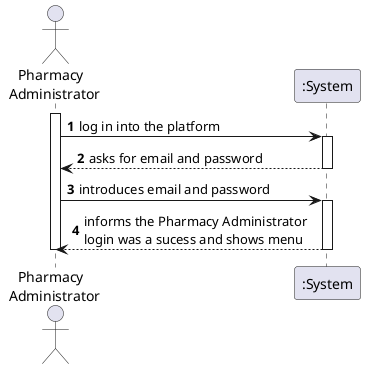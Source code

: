 @startuml
autonumber
actor "Pharmacy \n Administrator" as PHAADM
participant ":System" as STM
activate PHAADM
PHAADM-> STM : log in into the platform
activate STM
STM --> PHAADM : asks for email and password
deactivate STM
PHAADM-> STM : introduces email and password
activate STM
STM --> PHAADM : informs the Pharmacy Administrator \nlogin was a sucess and shows menu
deactivate STM
deactivate PHAADM
@enduml
